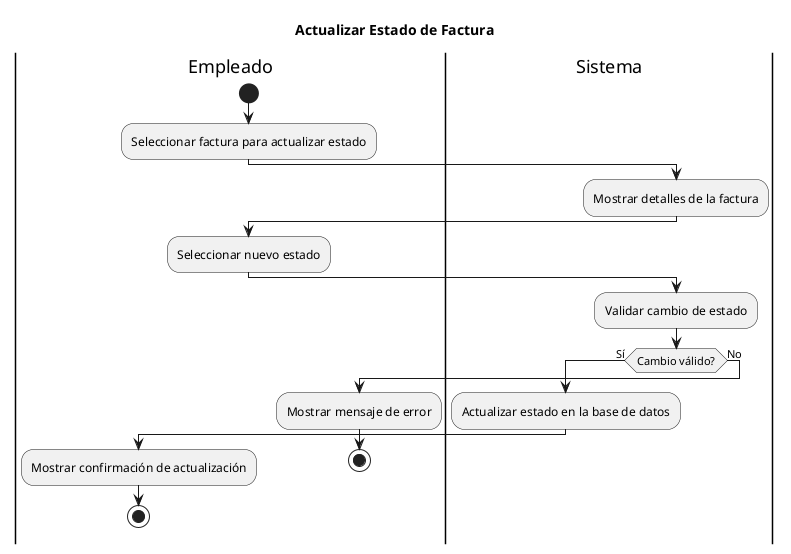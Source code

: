 @startuml da_Actualizar_Estado_Factura
Title Actualizar Estado de Factura
|Empleado|
start
:Seleccionar factura para actualizar estado;
|Sistema|
:Mostrar detalles de la factura;
|Empleado|
:Seleccionar nuevo estado;
|Sistema|
:Validar cambio de estado;
if (Cambio válido?) then (Sí)
    :Actualizar estado en la base de datos;
    |Empleado|
    :Mostrar confirmación de actualización;
    stop
else (No)
    |Empleado|
    :Mostrar mensaje de error;
    stop
endif
@enduml
